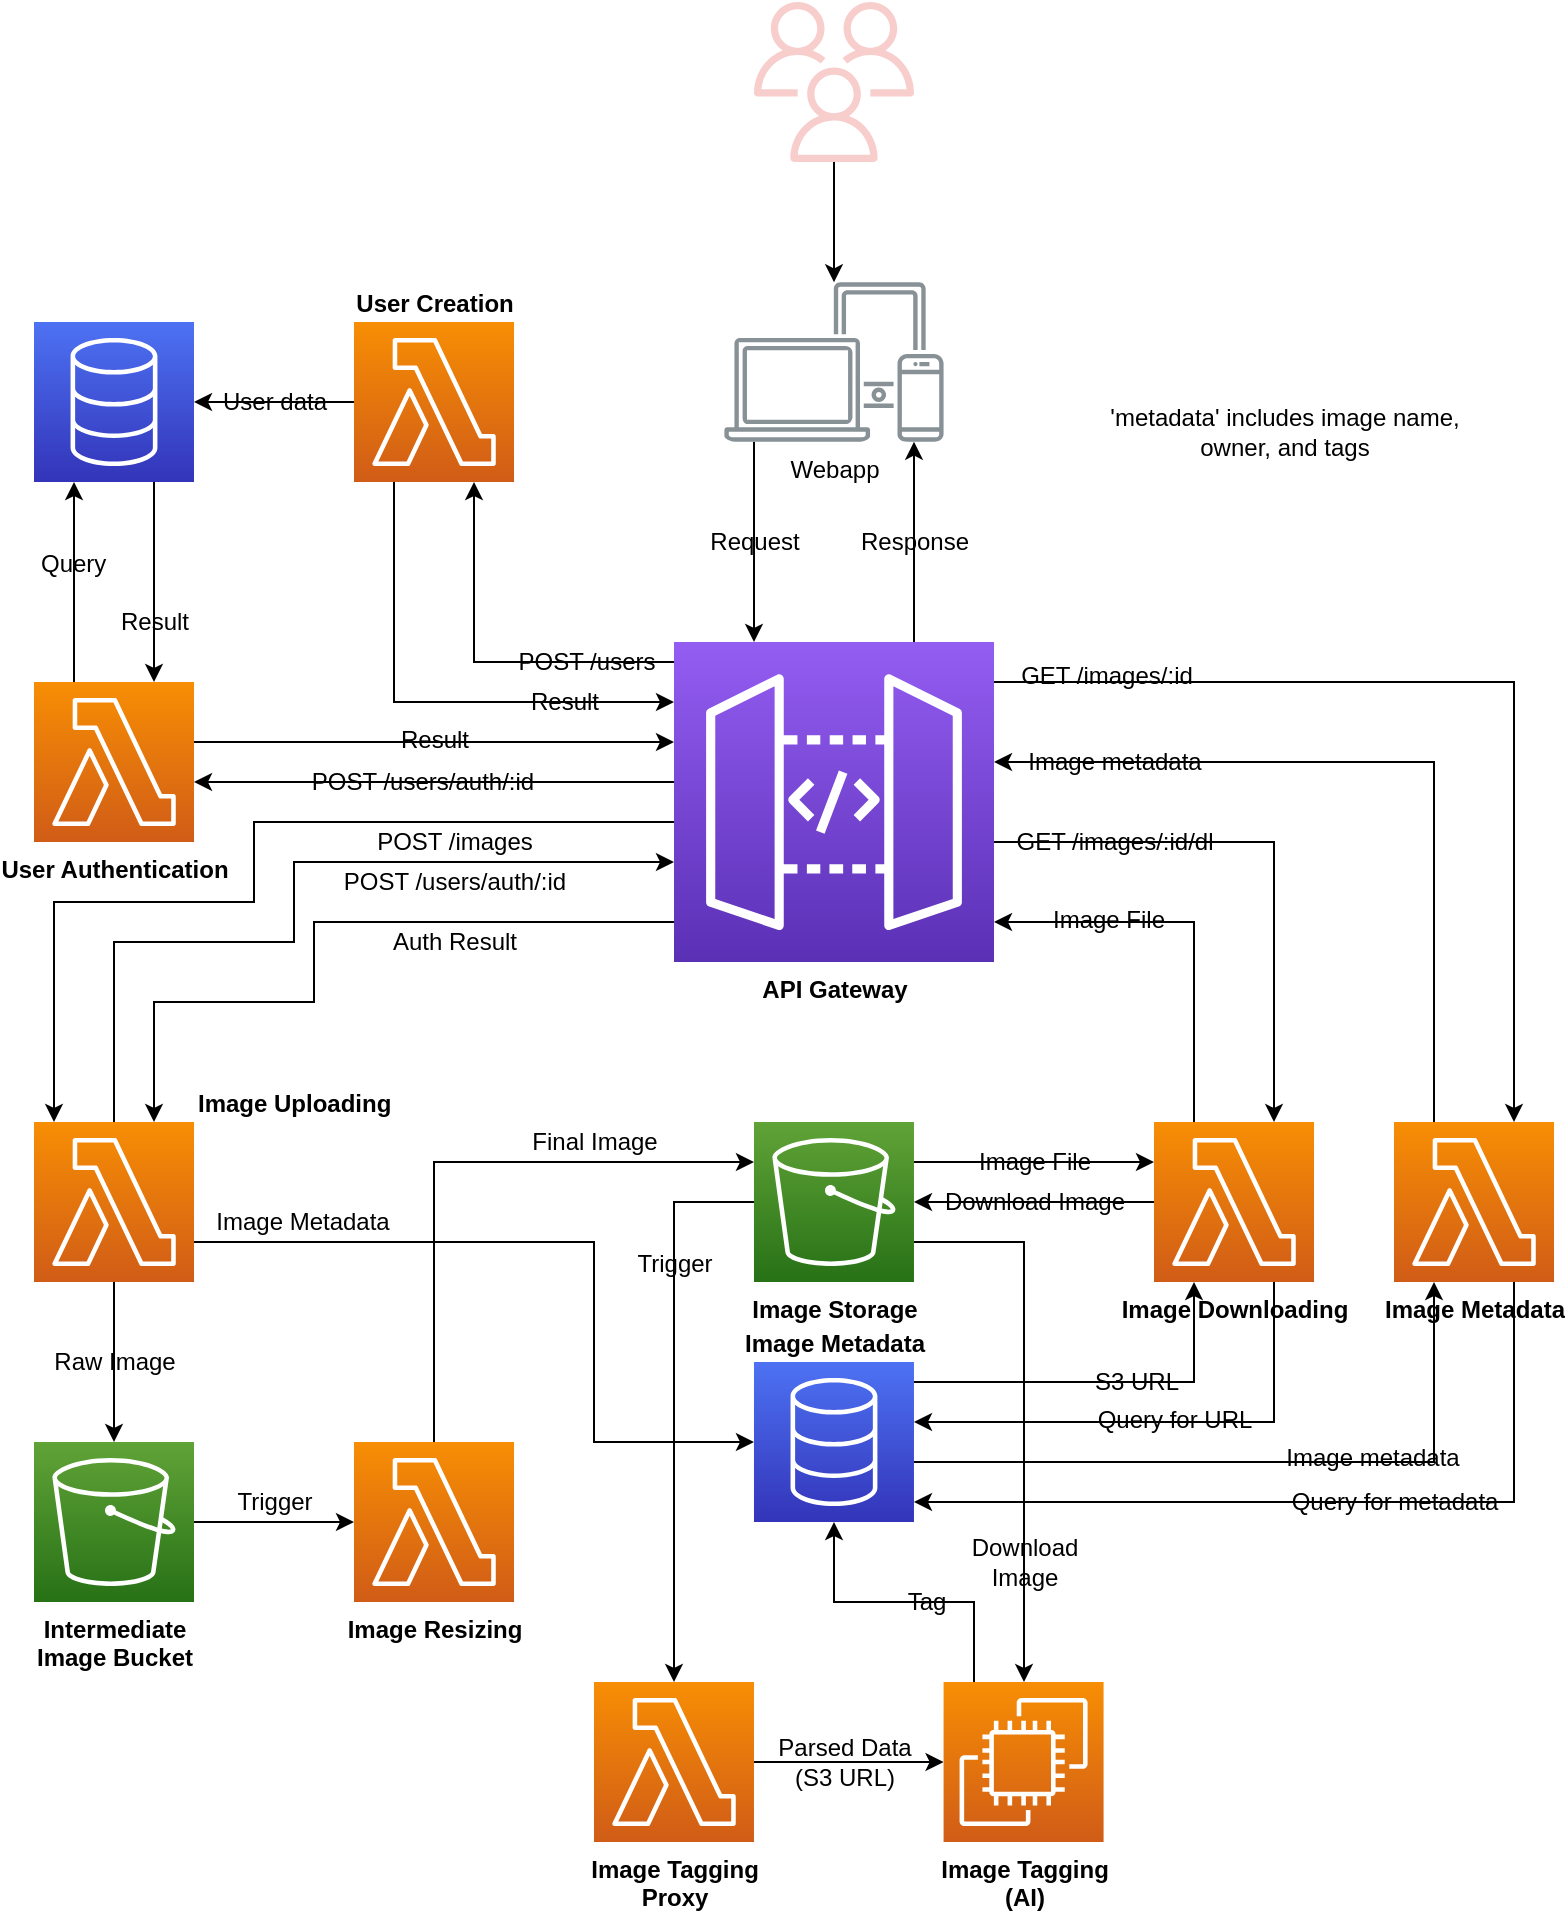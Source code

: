 <mxfile version="12.9.9" type="device"><diagram id="7Du69-jVNX1Y7vIBO8Hc" name="Page-1"><mxGraphModel dx="1392" dy="828" grid="1" gridSize="10" guides="1" tooltips="1" connect="1" arrows="1" fold="1" page="1" pageScale="1" pageWidth="850" pageHeight="1100" math="0" shadow="0"><root><mxCell id="0"/><mxCell id="1" parent="0"/><mxCell id="g-Wvfsp9R6SnlQRHuXe3-6" style="edgeStyle=orthogonalEdgeStyle;rounded=0;orthogonalLoop=1;jettySize=auto;html=1;fontColor=#000000;labelBackgroundColor=none;" parent="1" source="g-Wvfsp9R6SnlQRHuXe3-1" target="g-Wvfsp9R6SnlQRHuXe3-3" edge="1"><mxGeometry relative="1" as="geometry"><Array as="points"><mxPoint x="480" y="270"/><mxPoint x="480" y="270"/></Array></mxGeometry></mxCell><mxCell id="g-Wvfsp9R6SnlQRHuXe3-8" value="Response" style="text;html=1;align=center;verticalAlign=middle;resizable=0;points=[];labelBackgroundColor=none;fontColor=#000000;" parent="g-Wvfsp9R6SnlQRHuXe3-6" vertex="1" connectable="0"><mxGeometry x="0.238" y="-1" relative="1" as="geometry"><mxPoint x="-1" y="12" as="offset"/></mxGeometry></mxCell><mxCell id="g-Wvfsp9R6SnlQRHuXe3-68" style="edgeStyle=orthogonalEdgeStyle;rounded=0;orthogonalLoop=1;jettySize=auto;html=1;fontColor=#000000;labelBackgroundColor=none;" parent="1" source="g-Wvfsp9R6SnlQRHuXe3-1" target="g-Wvfsp9R6SnlQRHuXe3-67" edge="1"><mxGeometry relative="1" as="geometry"><Array as="points"><mxPoint x="660" y="420"/></Array></mxGeometry></mxCell><mxCell id="g-Wvfsp9R6SnlQRHuXe3-69" value="GET /images/:id/dl" style="text;html=1;align=center;verticalAlign=middle;resizable=0;points=[];labelBackgroundColor=none;fontColor=#000000;" parent="g-Wvfsp9R6SnlQRHuXe3-68" vertex="1" connectable="0"><mxGeometry x="-0.385" y="-3" relative="1" as="geometry"><mxPoint x="-25.83" y="-3" as="offset"/></mxGeometry></mxCell><mxCell id="g-Wvfsp9R6SnlQRHuXe3-84" style="edgeStyle=orthogonalEdgeStyle;rounded=0;orthogonalLoop=1;jettySize=auto;html=1;fontColor=#000000;labelBackgroundColor=none;" parent="1" source="g-Wvfsp9R6SnlQRHuXe3-1" target="g-Wvfsp9R6SnlQRHuXe3-83" edge="1"><mxGeometry relative="1" as="geometry"><Array as="points"><mxPoint x="780" y="340"/></Array></mxGeometry></mxCell><mxCell id="g-Wvfsp9R6SnlQRHuXe3-86" value="GET /images/:id" style="text;html=1;align=center;verticalAlign=middle;resizable=0;points=[];labelBackgroundColor=none;fontColor=#000000;" parent="g-Wvfsp9R6SnlQRHuXe3-84" vertex="1" connectable="0"><mxGeometry x="-0.781" y="3" relative="1" as="geometry"><mxPoint x="3" as="offset"/></mxGeometry></mxCell><mxCell id="g-Wvfsp9R6SnlQRHuXe3-101" style="edgeStyle=orthogonalEdgeStyle;rounded=0;orthogonalLoop=1;jettySize=auto;html=1;fontColor=#000000;labelBackgroundColor=none;" parent="1" source="g-Wvfsp9R6SnlQRHuXe3-1" target="g-Wvfsp9R6SnlQRHuXe3-98" edge="1"><mxGeometry relative="1" as="geometry"><Array as="points"><mxPoint x="260" y="330"/></Array></mxGeometry></mxCell><mxCell id="g-Wvfsp9R6SnlQRHuXe3-102" value="POST /users" style="text;html=1;align=center;verticalAlign=middle;resizable=0;points=[];labelBackgroundColor=none;fontColor=#000000;" parent="g-Wvfsp9R6SnlQRHuXe3-101" vertex="1" connectable="0"><mxGeometry x="-0.154" y="2" relative="1" as="geometry"><mxPoint x="36" y="-2.03" as="offset"/></mxGeometry></mxCell><mxCell id="g-Wvfsp9R6SnlQRHuXe3-108" style="edgeStyle=orthogonalEdgeStyle;rounded=0;orthogonalLoop=1;jettySize=auto;html=1;fontColor=#000000;labelBackgroundColor=none;" parent="1" source="g-Wvfsp9R6SnlQRHuXe3-1" target="g-Wvfsp9R6SnlQRHuXe3-99" edge="1"><mxGeometry relative="1" as="geometry"><Array as="points"><mxPoint x="180" y="390"/><mxPoint x="180" y="390"/></Array></mxGeometry></mxCell><mxCell id="g-Wvfsp9R6SnlQRHuXe3-110" value="POST /users/auth/:id" style="text;html=1;align=center;verticalAlign=middle;resizable=0;points=[];labelBackgroundColor=none;fontColor=#000000;" parent="g-Wvfsp9R6SnlQRHuXe3-108" vertex="1" connectable="0"><mxGeometry x="0.5" y="-54" relative="1" as="geometry"><mxPoint x="54" y="54" as="offset"/></mxGeometry></mxCell><mxCell id="edbISUCWvw9NRKSVkQlJ-4" style="edgeStyle=orthogonalEdgeStyle;rounded=0;orthogonalLoop=1;jettySize=auto;html=1;fontColor=#000000;" parent="1" source="g-Wvfsp9R6SnlQRHuXe3-1" target="g-Wvfsp9R6SnlQRHuXe3-9" edge="1"><mxGeometry relative="1" as="geometry"><Array as="points"><mxPoint x="150" y="410"/><mxPoint x="150" y="450"/><mxPoint x="50" y="450"/></Array></mxGeometry></mxCell><mxCell id="edbISUCWvw9NRKSVkQlJ-5" value="POST /images" style="text;html=1;align=center;verticalAlign=middle;resizable=0;points=[];fontColor=#000000;" parent="edbISUCWvw9NRKSVkQlJ-4" vertex="1" connectable="0"><mxGeometry x="-0.326" y="4" relative="1" as="geometry"><mxPoint x="45" y="5.97" as="offset"/></mxGeometry></mxCell><mxCell id="edbISUCWvw9NRKSVkQlJ-20" style="edgeStyle=orthogonalEdgeStyle;rounded=0;orthogonalLoop=1;jettySize=auto;html=1;fontColor=#000000;" parent="1" source="g-Wvfsp9R6SnlQRHuXe3-1" target="g-Wvfsp9R6SnlQRHuXe3-9" edge="1"><mxGeometry relative="1" as="geometry"><Array as="points"><mxPoint x="180" y="460"/><mxPoint x="180" y="500"/><mxPoint x="100" y="500"/></Array></mxGeometry></mxCell><mxCell id="edbISUCWvw9NRKSVkQlJ-21" value="Auth Result" style="text;html=1;align=center;verticalAlign=middle;resizable=0;points=[];fontColor=#000000;" parent="edbISUCWvw9NRKSVkQlJ-20" vertex="1" connectable="0"><mxGeometry x="-0.326" y="1" relative="1" as="geometry"><mxPoint x="11.14" y="8.97" as="offset"/></mxGeometry></mxCell><mxCell id="g-Wvfsp9R6SnlQRHuXe3-1" value="&lt;b&gt;API Gateway&lt;/b&gt;" style="outlineConnect=0;fontColor=#000000;gradientColor=#945DF2;gradientDirection=north;fillColor=#5A30B5;strokeColor=#ffffff;dashed=0;verticalLabelPosition=bottom;verticalAlign=top;align=center;html=1;fontSize=12;fontStyle=0;aspect=fixed;shape=mxgraph.aws4.resourceIcon;resIcon=mxgraph.aws4.api_gateway;labelBackgroundColor=none;" parent="1" vertex="1"><mxGeometry x="360" y="320" width="160" height="160" as="geometry"/></mxCell><mxCell id="g-Wvfsp9R6SnlQRHuXe3-4" style="edgeStyle=orthogonalEdgeStyle;rounded=0;orthogonalLoop=1;jettySize=auto;html=1;fontColor=#000000;labelBackgroundColor=none;" parent="1" source="g-Wvfsp9R6SnlQRHuXe3-2" target="g-Wvfsp9R6SnlQRHuXe3-3" edge="1"><mxGeometry relative="1" as="geometry"/></mxCell><mxCell id="g-Wvfsp9R6SnlQRHuXe3-2" value="" style="outlineConnect=0;fillColor=#f8cecc;strokeColor=#b85450;dashed=0;verticalLabelPosition=bottom;verticalAlign=top;align=center;html=1;fontSize=12;fontStyle=0;aspect=fixed;pointerEvents=1;shape=mxgraph.aws4.users;labelBackgroundColor=none;fontColor=#000000;" parent="1" vertex="1"><mxGeometry x="400" width="80" height="80" as="geometry"/></mxCell><mxCell id="g-Wvfsp9R6SnlQRHuXe3-5" style="edgeStyle=orthogonalEdgeStyle;rounded=0;orthogonalLoop=1;jettySize=auto;html=1;fontColor=#000000;labelBackgroundColor=none;" parent="1" source="g-Wvfsp9R6SnlQRHuXe3-3" target="g-Wvfsp9R6SnlQRHuXe3-1" edge="1"><mxGeometry relative="1" as="geometry"><Array as="points"><mxPoint x="400" y="270"/><mxPoint x="400" y="270"/></Array></mxGeometry></mxCell><mxCell id="g-Wvfsp9R6SnlQRHuXe3-7" value="Request" style="text;html=1;align=center;verticalAlign=middle;resizable=0;points=[];labelBackgroundColor=none;fontColor=#000000;" parent="g-Wvfsp9R6SnlQRHuXe3-5" vertex="1" connectable="0"><mxGeometry x="0.001" y="-11" relative="1" as="geometry"><mxPoint x="11" y="0.14" as="offset"/></mxGeometry></mxCell><mxCell id="g-Wvfsp9R6SnlQRHuXe3-3" value="Webapp" style="outlineConnect=0;gradientColor=none;fontColor=#000000;strokeColor=none;fillColor=#879196;dashed=0;verticalLabelPosition=bottom;verticalAlign=top;align=center;html=1;fontSize=12;fontStyle=0;aspect=fixed;shape=mxgraph.aws4.illustration_devices;pointerEvents=1;labelBackgroundColor=none;" parent="1" vertex="1"><mxGeometry x="385.2" y="140" width="109.59" height="80" as="geometry"/></mxCell><mxCell id="edbISUCWvw9NRKSVkQlJ-6" style="edgeStyle=orthogonalEdgeStyle;rounded=0;orthogonalLoop=1;jettySize=auto;html=1;fontColor=#000000;" parent="1" source="g-Wvfsp9R6SnlQRHuXe3-9" target="edbISUCWvw9NRKSVkQlJ-2" edge="1"><mxGeometry relative="1" as="geometry"/></mxCell><mxCell id="edbISUCWvw9NRKSVkQlJ-7" value="Raw Image" style="text;html=1;align=center;verticalAlign=middle;resizable=0;points=[];fontColor=#000000;" parent="edbISUCWvw9NRKSVkQlJ-6" vertex="1" connectable="0"><mxGeometry x="-0.211" relative="1" as="geometry"><mxPoint y="8.57" as="offset"/></mxGeometry></mxCell><mxCell id="edbISUCWvw9NRKSVkQlJ-14" style="edgeStyle=orthogonalEdgeStyle;rounded=0;orthogonalLoop=1;jettySize=auto;html=1;fontColor=#000000;" parent="1" source="g-Wvfsp9R6SnlQRHuXe3-9" target="g-Wvfsp9R6SnlQRHuXe3-43" edge="1"><mxGeometry relative="1" as="geometry"><Array as="points"><mxPoint x="320" y="620"/><mxPoint x="320" y="720"/></Array></mxGeometry></mxCell><mxCell id="edbISUCWvw9NRKSVkQlJ-15" value="Image Metadata" style="text;html=1;align=center;verticalAlign=middle;resizable=0;points=[];fontColor=#000000;" parent="edbISUCWvw9NRKSVkQlJ-14" vertex="1" connectable="0"><mxGeometry x="-0.718" y="2" relative="1" as="geometry"><mxPoint y="-8.03" as="offset"/></mxGeometry></mxCell><mxCell id="edbISUCWvw9NRKSVkQlJ-18" style="edgeStyle=orthogonalEdgeStyle;rounded=0;orthogonalLoop=1;jettySize=auto;html=1;fontColor=#000000;" parent="1" source="g-Wvfsp9R6SnlQRHuXe3-9" target="g-Wvfsp9R6SnlQRHuXe3-1" edge="1"><mxGeometry relative="1" as="geometry"><Array as="points"><mxPoint x="80" y="470"/><mxPoint x="170" y="470"/><mxPoint x="170" y="430"/></Array></mxGeometry></mxCell><mxCell id="edbISUCWvw9NRKSVkQlJ-19" value="POST /users/auth/:id" style="text;html=1;align=center;verticalAlign=middle;resizable=0;points=[];fontColor=#000000;" parent="edbISUCWvw9NRKSVkQlJ-18" vertex="1" connectable="0"><mxGeometry x="0.302" y="-1" relative="1" as="geometry"><mxPoint x="33.09" y="8.97" as="offset"/></mxGeometry></mxCell><mxCell id="g-Wvfsp9R6SnlQRHuXe3-9" value="Image Uploading" style="outlineConnect=0;fontColor=#000000;gradientColor=#F78E04;gradientDirection=north;fillColor=#D05C17;strokeColor=#ffffff;dashed=0;verticalLabelPosition=top;verticalAlign=bottom;align=left;html=1;fontSize=12;fontStyle=1;aspect=fixed;shape=mxgraph.aws4.resourceIcon;resIcon=mxgraph.aws4.lambda;labelPosition=right;labelBackgroundColor=none;" parent="1" vertex="1"><mxGeometry x="40" y="560" width="80" height="80" as="geometry"/></mxCell><mxCell id="g-Wvfsp9R6SnlQRHuXe3-81" style="edgeStyle=orthogonalEdgeStyle;rounded=0;orthogonalLoop=1;jettySize=auto;html=1;fontColor=#000000;labelBackgroundColor=none;" parent="1" source="g-Wvfsp9R6SnlQRHuXe3-42" target="g-Wvfsp9R6SnlQRHuXe3-67" edge="1"><mxGeometry relative="1" as="geometry"><Array as="points"><mxPoint x="540" y="580"/><mxPoint x="540" y="580"/></Array></mxGeometry></mxCell><mxCell id="g-Wvfsp9R6SnlQRHuXe3-82" value="Image File" style="text;html=1;align=center;verticalAlign=middle;resizable=0;points=[];labelBackgroundColor=none;fontColor=#000000;" parent="g-Wvfsp9R6SnlQRHuXe3-81" vertex="1" connectable="0"><mxGeometry x="0.306" y="-4" relative="1" as="geometry"><mxPoint x="-18.32" y="-4" as="offset"/></mxGeometry></mxCell><mxCell id="g-Wvfsp9R6SnlQRHuXe3-128" style="edgeStyle=orthogonalEdgeStyle;rounded=0;orthogonalLoop=1;jettySize=auto;html=1;fontColor=#000000;labelBackgroundColor=none;" parent="1" source="g-Wvfsp9R6SnlQRHuXe3-42" target="g-Wvfsp9R6SnlQRHuXe3-120" edge="1"><mxGeometry relative="1" as="geometry"><Array as="points"><mxPoint x="535" y="620"/></Array></mxGeometry></mxCell><mxCell id="g-Wvfsp9R6SnlQRHuXe3-129" value="Download&lt;br&gt;Image" style="text;html=1;align=center;verticalAlign=middle;resizable=0;points=[];labelBackgroundColor=none;fontColor=#000000;" parent="g-Wvfsp9R6SnlQRHuXe3-128" vertex="1" connectable="0"><mxGeometry x="0.649" y="-2" relative="1" as="geometry"><mxPoint x="1.76" y="-11.89" as="offset"/></mxGeometry></mxCell><mxCell id="edbISUCWvw9NRKSVkQlJ-16" style="edgeStyle=orthogonalEdgeStyle;rounded=0;orthogonalLoop=1;jettySize=auto;html=1;fontColor=#000000;" parent="1" source="g-Wvfsp9R6SnlQRHuXe3-42" target="g-Wvfsp9R6SnlQRHuXe3-54" edge="1"><mxGeometry relative="1" as="geometry"><Array as="points"><mxPoint x="360" y="600"/></Array></mxGeometry></mxCell><mxCell id="edbISUCWvw9NRKSVkQlJ-17" value="Trigger" style="text;html=1;align=center;verticalAlign=middle;resizable=0;points=[];fontColor=#000000;" parent="edbISUCWvw9NRKSVkQlJ-16" vertex="1" connectable="0"><mxGeometry x="-0.448" y="-1" relative="1" as="geometry"><mxPoint x="0.97" y="-7.21" as="offset"/></mxGeometry></mxCell><mxCell id="g-Wvfsp9R6SnlQRHuXe3-42" value="Image Storage" style="outlineConnect=0;fontColor=#000000;gradientColor=#60A337;gradientDirection=north;fillColor=#277116;strokeColor=#ffffff;dashed=0;verticalLabelPosition=bottom;verticalAlign=top;align=center;html=1;fontSize=12;fontStyle=1;aspect=fixed;shape=mxgraph.aws4.resourceIcon;resIcon=mxgraph.aws4.s3;labelBackgroundColor=none;" parent="1" vertex="1"><mxGeometry x="399.99" y="560" width="80" height="80" as="geometry"/></mxCell><mxCell id="g-Wvfsp9R6SnlQRHuXe3-77" style="edgeStyle=orthogonalEdgeStyle;rounded=0;orthogonalLoop=1;jettySize=auto;html=1;fontColor=#000000;labelBackgroundColor=none;" parent="1" source="g-Wvfsp9R6SnlQRHuXe3-43" target="g-Wvfsp9R6SnlQRHuXe3-67" edge="1"><mxGeometry relative="1" as="geometry"><Array as="points"><mxPoint x="620" y="690"/></Array></mxGeometry></mxCell><mxCell id="g-Wvfsp9R6SnlQRHuXe3-89" value="S3 URL" style="text;html=1;align=center;verticalAlign=middle;resizable=0;points=[];labelBackgroundColor=none;fontColor=#000000;" parent="g-Wvfsp9R6SnlQRHuXe3-77" vertex="1" connectable="0"><mxGeometry x="0.169" relative="1" as="geometry"><mxPoint as="offset"/></mxGeometry></mxCell><mxCell id="g-Wvfsp9R6SnlQRHuXe3-94" style="edgeStyle=orthogonalEdgeStyle;rounded=0;orthogonalLoop=1;jettySize=auto;html=1;fontColor=#000000;labelBackgroundColor=none;" parent="1" source="g-Wvfsp9R6SnlQRHuXe3-43" target="g-Wvfsp9R6SnlQRHuXe3-83" edge="1"><mxGeometry relative="1" as="geometry"><Array as="points"><mxPoint x="740" y="730"/></Array></mxGeometry></mxCell><mxCell id="g-Wvfsp9R6SnlQRHuXe3-96" value="Image metadata" style="text;html=1;align=center;verticalAlign=middle;resizable=0;points=[];labelBackgroundColor=none;fontColor=#000000;" parent="g-Wvfsp9R6SnlQRHuXe3-94" vertex="1" connectable="0"><mxGeometry x="0.308" y="2" relative="1" as="geometry"><mxPoint as="offset"/></mxGeometry></mxCell><mxCell id="g-Wvfsp9R6SnlQRHuXe3-43" value="Image Metadata" style="outlineConnect=0;fontColor=#000000;gradientColor=#4D72F3;gradientDirection=north;fillColor=#3334B9;strokeColor=#ffffff;dashed=0;verticalLabelPosition=top;verticalAlign=bottom;align=center;html=1;fontSize=12;fontStyle=1;aspect=fixed;shape=mxgraph.aws4.resourceIcon;resIcon=mxgraph.aws4.database;labelPosition=center;labelBackgroundColor=none;" parent="1" vertex="1"><mxGeometry x="399.99" y="680" width="80" height="80" as="geometry"/></mxCell><mxCell id="g-Wvfsp9R6SnlQRHuXe3-121" style="edgeStyle=orthogonalEdgeStyle;rounded=0;orthogonalLoop=1;jettySize=auto;html=1;fontColor=#000000;labelBackgroundColor=none;" parent="1" source="g-Wvfsp9R6SnlQRHuXe3-54" target="g-Wvfsp9R6SnlQRHuXe3-120" edge="1"><mxGeometry relative="1" as="geometry"/></mxCell><mxCell id="g-Wvfsp9R6SnlQRHuXe3-122" value="Parsed Data&lt;br&gt;(S3 URL)" style="text;html=1;align=center;verticalAlign=middle;resizable=0;points=[];labelBackgroundColor=none;fontColor=#000000;" parent="g-Wvfsp9R6SnlQRHuXe3-121" vertex="1" connectable="0"><mxGeometry x="-0.346" y="1" relative="1" as="geometry"><mxPoint x="13.72" y="1" as="offset"/></mxGeometry></mxCell><mxCell id="g-Wvfsp9R6SnlQRHuXe3-54" value="Image Tagging&lt;br&gt;Proxy" style="outlineConnect=0;fontColor=#000000;gradientColor=#F78E04;gradientDirection=north;fillColor=#D05C17;strokeColor=#ffffff;dashed=0;verticalLabelPosition=bottom;verticalAlign=top;align=center;html=1;fontSize=12;fontStyle=1;aspect=fixed;shape=mxgraph.aws4.resourceIcon;resIcon=mxgraph.aws4.lambda;labelBackgroundColor=none;" parent="1" vertex="1"><mxGeometry x="319.99" y="840" width="80" height="80" as="geometry"/></mxCell><mxCell id="g-Wvfsp9R6SnlQRHuXe3-70" style="edgeStyle=orthogonalEdgeStyle;rounded=0;orthogonalLoop=1;jettySize=auto;html=1;fontColor=#000000;labelBackgroundColor=none;" parent="1" source="g-Wvfsp9R6SnlQRHuXe3-67" target="g-Wvfsp9R6SnlQRHuXe3-1" edge="1"><mxGeometry relative="1" as="geometry"><Array as="points"><mxPoint x="620" y="460"/></Array></mxGeometry></mxCell><mxCell id="g-Wvfsp9R6SnlQRHuXe3-73" value="Image File" style="text;html=1;align=center;verticalAlign=middle;resizable=0;points=[];labelBackgroundColor=none;fontColor=#000000;" parent="g-Wvfsp9R6SnlQRHuXe3-70" vertex="1" connectable="0"><mxGeometry x="0.642" y="-1" relative="1" as="geometry"><mxPoint x="21" as="offset"/></mxGeometry></mxCell><mxCell id="g-Wvfsp9R6SnlQRHuXe3-74" style="edgeStyle=orthogonalEdgeStyle;rounded=0;orthogonalLoop=1;jettySize=auto;html=1;fontColor=#000000;labelBackgroundColor=none;" parent="1" source="g-Wvfsp9R6SnlQRHuXe3-67" target="g-Wvfsp9R6SnlQRHuXe3-43" edge="1"><mxGeometry relative="1" as="geometry"><Array as="points"><mxPoint x="660" y="710"/></Array></mxGeometry></mxCell><mxCell id="g-Wvfsp9R6SnlQRHuXe3-90" value="Query for URL" style="text;html=1;align=center;verticalAlign=middle;resizable=0;points=[];labelBackgroundColor=none;fontColor=#000000;" parent="g-Wvfsp9R6SnlQRHuXe3-74" vertex="1" connectable="0"><mxGeometry x="-0.448" y="-20" relative="1" as="geometry"><mxPoint x="-30" as="offset"/></mxGeometry></mxCell><mxCell id="g-Wvfsp9R6SnlQRHuXe3-79" style="edgeStyle=orthogonalEdgeStyle;rounded=0;orthogonalLoop=1;jettySize=auto;html=1;fontColor=#000000;labelBackgroundColor=none;" parent="1" source="g-Wvfsp9R6SnlQRHuXe3-67" target="g-Wvfsp9R6SnlQRHuXe3-42" edge="1"><mxGeometry relative="1" as="geometry"><Array as="points"><mxPoint x="540" y="600"/><mxPoint x="540" y="600"/></Array></mxGeometry></mxCell><mxCell id="g-Wvfsp9R6SnlQRHuXe3-80" value="Download Image" style="text;html=1;align=center;verticalAlign=middle;resizable=0;points=[];labelBackgroundColor=none;fontColor=#000000;" parent="g-Wvfsp9R6SnlQRHuXe3-79" vertex="1" connectable="0"><mxGeometry x="0.375" y="3" relative="1" as="geometry"><mxPoint x="22.5" y="-3" as="offset"/></mxGeometry></mxCell><mxCell id="g-Wvfsp9R6SnlQRHuXe3-67" value="Image Downloading" style="outlineConnect=0;fontColor=#000000;gradientColor=#F78E04;gradientDirection=north;fillColor=#D05C17;strokeColor=#ffffff;dashed=0;verticalLabelPosition=bottom;verticalAlign=top;align=center;html=1;fontSize=12;fontStyle=1;aspect=fixed;shape=mxgraph.aws4.resourceIcon;resIcon=mxgraph.aws4.lambda;labelBackgroundColor=none;" parent="1" vertex="1"><mxGeometry x="600" y="560" width="80" height="80" as="geometry"/></mxCell><mxCell id="g-Wvfsp9R6SnlQRHuXe3-85" style="edgeStyle=orthogonalEdgeStyle;rounded=0;orthogonalLoop=1;jettySize=auto;html=1;fontColor=#000000;labelBackgroundColor=none;" parent="1" source="g-Wvfsp9R6SnlQRHuXe3-83" target="g-Wvfsp9R6SnlQRHuXe3-1" edge="1"><mxGeometry relative="1" as="geometry"><Array as="points"><mxPoint x="740" y="380"/></Array></mxGeometry></mxCell><mxCell id="g-Wvfsp9R6SnlQRHuXe3-87" value="Image metadata" style="text;html=1;align=center;verticalAlign=middle;resizable=0;points=[];labelBackgroundColor=none;fontColor=#000000;" parent="g-Wvfsp9R6SnlQRHuXe3-85" vertex="1" connectable="0"><mxGeometry x="0.7" y="3" relative="1" as="geometry"><mxPoint y="-3" as="offset"/></mxGeometry></mxCell><mxCell id="g-Wvfsp9R6SnlQRHuXe3-91" style="edgeStyle=orthogonalEdgeStyle;rounded=0;orthogonalLoop=1;jettySize=auto;html=1;fontColor=#000000;labelBackgroundColor=none;" parent="1" source="g-Wvfsp9R6SnlQRHuXe3-83" target="g-Wvfsp9R6SnlQRHuXe3-43" edge="1"><mxGeometry relative="1" as="geometry"><Array as="points"><mxPoint x="780" y="750"/></Array></mxGeometry></mxCell><mxCell id="g-Wvfsp9R6SnlQRHuXe3-93" value="Query for metadata" style="text;html=1;align=center;verticalAlign=middle;resizable=0;points=[];labelBackgroundColor=none;fontColor=#000000;" parent="g-Wvfsp9R6SnlQRHuXe3-91" vertex="1" connectable="0"><mxGeometry x="-0.52" y="-77" relative="1" as="geometry"><mxPoint x="17" y="11.38" as="offset"/></mxGeometry></mxCell><mxCell id="g-Wvfsp9R6SnlQRHuXe3-83" value="Image Metadata" style="outlineConnect=0;fontColor=#000000;gradientColor=#F78E04;gradientDirection=north;fillColor=#D05C17;strokeColor=#ffffff;dashed=0;verticalLabelPosition=bottom;verticalAlign=top;align=center;html=1;fontSize=12;fontStyle=1;aspect=fixed;shape=mxgraph.aws4.resourceIcon;resIcon=mxgraph.aws4.lambda;labelBackgroundColor=none;" parent="1" vertex="1"><mxGeometry x="720" y="560" width="80" height="80" as="geometry"/></mxCell><mxCell id="g-Wvfsp9R6SnlQRHuXe3-97" value="'metadata' includes image name,&lt;br&gt;owner, and tags" style="text;html=1;align=center;verticalAlign=middle;resizable=0;points=[];autosize=1;fontColor=#000000;labelBackgroundColor=none;" parent="1" vertex="1"><mxGeometry x="570" y="200" width="190" height="30" as="geometry"/></mxCell><mxCell id="g-Wvfsp9R6SnlQRHuXe3-103" style="edgeStyle=orthogonalEdgeStyle;rounded=0;orthogonalLoop=1;jettySize=auto;html=1;fontColor=#000000;labelBackgroundColor=none;" parent="1" source="g-Wvfsp9R6SnlQRHuXe3-98" target="g-Wvfsp9R6SnlQRHuXe3-1" edge="1"><mxGeometry relative="1" as="geometry"><Array as="points"><mxPoint x="220" y="350"/></Array></mxGeometry></mxCell><mxCell id="g-Wvfsp9R6SnlQRHuXe3-105" value="Result" style="text;html=1;align=center;verticalAlign=middle;resizable=0;points=[];labelBackgroundColor=none;fontColor=#000000;" parent="g-Wvfsp9R6SnlQRHuXe3-103" vertex="1" connectable="0"><mxGeometry x="0.0" y="38" relative="1" as="geometry"><mxPoint x="69.71" y="37.97" as="offset"/></mxGeometry></mxCell><mxCell id="g-Wvfsp9R6SnlQRHuXe3-106" style="edgeStyle=orthogonalEdgeStyle;rounded=0;orthogonalLoop=1;jettySize=auto;html=1;fontColor=#000000;labelBackgroundColor=none;" parent="1" source="g-Wvfsp9R6SnlQRHuXe3-98" target="g-Wvfsp9R6SnlQRHuXe3-100" edge="1"><mxGeometry relative="1" as="geometry"/></mxCell><mxCell id="g-Wvfsp9R6SnlQRHuXe3-107" value="User data" style="text;html=1;align=center;verticalAlign=middle;resizable=0;points=[];labelBackgroundColor=none;fontColor=#000000;" parent="g-Wvfsp9R6SnlQRHuXe3-106" vertex="1" connectable="0"><mxGeometry x="0.218" y="2" relative="1" as="geometry"><mxPoint x="8.57" y="-2" as="offset"/></mxGeometry></mxCell><mxCell id="g-Wvfsp9R6SnlQRHuXe3-98" value="User Creation" style="outlineConnect=0;fontColor=#000000;gradientColor=#F78E04;gradientDirection=north;fillColor=#D05C17;strokeColor=#ffffff;dashed=0;verticalLabelPosition=top;verticalAlign=bottom;align=center;html=1;fontSize=12;fontStyle=1;aspect=fixed;shape=mxgraph.aws4.resourceIcon;resIcon=mxgraph.aws4.lambda;labelPosition=center;labelBackgroundColor=none;" parent="1" vertex="1"><mxGeometry x="200" y="160" width="80" height="80" as="geometry"/></mxCell><mxCell id="g-Wvfsp9R6SnlQRHuXe3-109" style="edgeStyle=orthogonalEdgeStyle;rounded=0;orthogonalLoop=1;jettySize=auto;html=1;fontColor=#000000;labelBackgroundColor=none;" parent="1" source="g-Wvfsp9R6SnlQRHuXe3-99" target="g-Wvfsp9R6SnlQRHuXe3-1" edge="1"><mxGeometry relative="1" as="geometry"><Array as="points"><mxPoint x="240" y="370"/><mxPoint x="240" y="370"/></Array></mxGeometry></mxCell><mxCell id="g-Wvfsp9R6SnlQRHuXe3-111" value="Result" style="text;html=1;align=center;verticalAlign=middle;resizable=0;points=[];labelBackgroundColor=none;fontColor=#000000;" parent="g-Wvfsp9R6SnlQRHuXe3-109" vertex="1" connectable="0"><mxGeometry x="-0.339" y="1" relative="1" as="geometry"><mxPoint x="40.57" as="offset"/></mxGeometry></mxCell><mxCell id="g-Wvfsp9R6SnlQRHuXe3-112" style="edgeStyle=orthogonalEdgeStyle;rounded=0;orthogonalLoop=1;jettySize=auto;html=1;fontColor=#000000;labelBackgroundColor=none;" parent="1" source="g-Wvfsp9R6SnlQRHuXe3-99" target="g-Wvfsp9R6SnlQRHuXe3-100" edge="1"><mxGeometry relative="1" as="geometry"><Array as="points"><mxPoint x="60" y="290"/><mxPoint x="60" y="290"/></Array></mxGeometry></mxCell><mxCell id="g-Wvfsp9R6SnlQRHuXe3-113" value="Query&amp;nbsp;" style="text;html=1;align=center;verticalAlign=middle;resizable=0;points=[];labelBackgroundColor=none;fontColor=#000000;" parent="g-Wvfsp9R6SnlQRHuXe3-112" vertex="1" connectable="0"><mxGeometry x="0.334" y="-1" relative="1" as="geometry"><mxPoint y="6.86" as="offset"/></mxGeometry></mxCell><mxCell id="g-Wvfsp9R6SnlQRHuXe3-99" value="User Authentication" style="outlineConnect=0;fontColor=#000000;gradientColor=#F78E04;gradientDirection=north;fillColor=#D05C17;strokeColor=#ffffff;dashed=0;verticalLabelPosition=bottom;verticalAlign=top;align=center;html=1;fontSize=12;fontStyle=1;aspect=fixed;shape=mxgraph.aws4.resourceIcon;resIcon=mxgraph.aws4.lambda;labelBackgroundColor=none;" parent="1" vertex="1"><mxGeometry x="40" y="340" width="80" height="80" as="geometry"/></mxCell><mxCell id="g-Wvfsp9R6SnlQRHuXe3-114" style="edgeStyle=orthogonalEdgeStyle;rounded=0;orthogonalLoop=1;jettySize=auto;html=1;fontColor=#000000;labelBackgroundColor=none;" parent="1" source="g-Wvfsp9R6SnlQRHuXe3-100" target="g-Wvfsp9R6SnlQRHuXe3-99" edge="1"><mxGeometry relative="1" as="geometry"><Array as="points"><mxPoint x="100" y="290"/><mxPoint x="100" y="290"/></Array></mxGeometry></mxCell><mxCell id="g-Wvfsp9R6SnlQRHuXe3-115" value="Result" style="text;html=1;align=center;verticalAlign=middle;resizable=0;points=[];labelBackgroundColor=none;fontColor=#000000;" parent="g-Wvfsp9R6SnlQRHuXe3-114" vertex="1" connectable="0"><mxGeometry x="0.294" relative="1" as="geometry"><mxPoint y="5.43" as="offset"/></mxGeometry></mxCell><mxCell id="g-Wvfsp9R6SnlQRHuXe3-100" value="" style="outlineConnect=0;fontColor=#000000;gradientColor=#4D72F3;gradientDirection=north;fillColor=#3334B9;strokeColor=#ffffff;dashed=0;verticalLabelPosition=bottom;verticalAlign=top;align=center;html=1;fontSize=12;fontStyle=1;aspect=fixed;shape=mxgraph.aws4.resourceIcon;resIcon=mxgraph.aws4.database;labelBackgroundColor=none;" parent="1" vertex="1"><mxGeometry x="40" y="160" width="80" height="80" as="geometry"/></mxCell><mxCell id="g-Wvfsp9R6SnlQRHuXe3-123" style="edgeStyle=orthogonalEdgeStyle;rounded=0;orthogonalLoop=1;jettySize=auto;html=1;fontColor=#000000;labelBackgroundColor=none;" parent="1" source="g-Wvfsp9R6SnlQRHuXe3-120" target="g-Wvfsp9R6SnlQRHuXe3-43" edge="1"><mxGeometry relative="1" as="geometry"><Array as="points"><mxPoint x="510" y="800"/><mxPoint x="440" y="800"/></Array></mxGeometry></mxCell><mxCell id="g-Wvfsp9R6SnlQRHuXe3-124" value="Tag" style="text;html=1;align=center;verticalAlign=middle;resizable=0;points=[];labelBackgroundColor=none;fontColor=#000000;" parent="g-Wvfsp9R6SnlQRHuXe3-123" vertex="1" connectable="0"><mxGeometry x="0.249" y="-3" relative="1" as="geometry"><mxPoint x="29.71" y="2.97" as="offset"/></mxGeometry></mxCell><mxCell id="g-Wvfsp9R6SnlQRHuXe3-120" value="&lt;b&gt;Image Tagging&lt;br&gt;(AI)&lt;/b&gt;" style="outlineConnect=0;fontColor=#000000;gradientColor=#F78E04;gradientDirection=north;fillColor=#D05C17;strokeColor=#ffffff;dashed=0;verticalLabelPosition=bottom;verticalAlign=top;align=center;html=1;fontSize=12;fontStyle=0;aspect=fixed;shape=mxgraph.aws4.resourceIcon;resIcon=mxgraph.aws4.ec2;labelBackgroundColor=none;" parent="1" vertex="1"><mxGeometry x="494.79" y="840" width="80" height="80" as="geometry"/></mxCell><mxCell id="edbISUCWvw9NRKSVkQlJ-8" style="edgeStyle=orthogonalEdgeStyle;rounded=0;orthogonalLoop=1;jettySize=auto;html=1;fontColor=#000000;" parent="1" source="edbISUCWvw9NRKSVkQlJ-2" target="edbISUCWvw9NRKSVkQlJ-3" edge="1"><mxGeometry relative="1" as="geometry"/></mxCell><mxCell id="edbISUCWvw9NRKSVkQlJ-9" value="Trigger" style="text;html=1;align=center;verticalAlign=middle;resizable=0;points=[];fontColor=#000000;" parent="edbISUCWvw9NRKSVkQlJ-8" vertex="1" connectable="0"><mxGeometry x="-0.261" y="-1" relative="1" as="geometry"><mxPoint x="10.29" y="-11" as="offset"/></mxGeometry></mxCell><mxCell id="edbISUCWvw9NRKSVkQlJ-2" value="&lt;font&gt;&lt;b&gt;Intermediate&lt;br&gt;Image Bucket&lt;/b&gt;&lt;/font&gt;" style="outlineConnect=0;fontColor=#000000;gradientColor=#60A337;gradientDirection=north;fillColor=#277116;strokeColor=#ffffff;dashed=0;verticalLabelPosition=bottom;verticalAlign=top;align=center;html=1;fontSize=12;fontStyle=0;aspect=fixed;shape=mxgraph.aws4.resourceIcon;resIcon=mxgraph.aws4.s3;" parent="1" vertex="1"><mxGeometry x="40" y="720" width="80" height="80" as="geometry"/></mxCell><mxCell id="edbISUCWvw9NRKSVkQlJ-12" style="edgeStyle=orthogonalEdgeStyle;rounded=0;orthogonalLoop=1;jettySize=auto;html=1;fontColor=#000000;" parent="1" source="edbISUCWvw9NRKSVkQlJ-3" target="g-Wvfsp9R6SnlQRHuXe3-42" edge="1"><mxGeometry relative="1" as="geometry"><Array as="points"><mxPoint x="240" y="580"/></Array></mxGeometry></mxCell><mxCell id="edbISUCWvw9NRKSVkQlJ-13" value="Final Image" style="text;html=1;align=center;verticalAlign=middle;resizable=0;points=[];fontColor=#000000;" parent="edbISUCWvw9NRKSVkQlJ-12" vertex="1" connectable="0"><mxGeometry x="-0.143" y="-45" relative="1" as="geometry"><mxPoint x="34.99" y="-21.67" as="offset"/></mxGeometry></mxCell><mxCell id="edbISUCWvw9NRKSVkQlJ-3" value="&lt;b&gt;&lt;font&gt;Image Resizing&lt;/font&gt;&lt;/b&gt;" style="outlineConnect=0;fontColor=#000000;gradientColor=#F78E04;gradientDirection=north;fillColor=#D05C17;strokeColor=#ffffff;dashed=0;verticalLabelPosition=bottom;verticalAlign=top;align=center;html=1;fontSize=12;fontStyle=0;aspect=fixed;shape=mxgraph.aws4.resourceIcon;resIcon=mxgraph.aws4.lambda;" parent="1" vertex="1"><mxGeometry x="200" y="720" width="80" height="80" as="geometry"/></mxCell></root></mxGraphModel></diagram></mxfile>